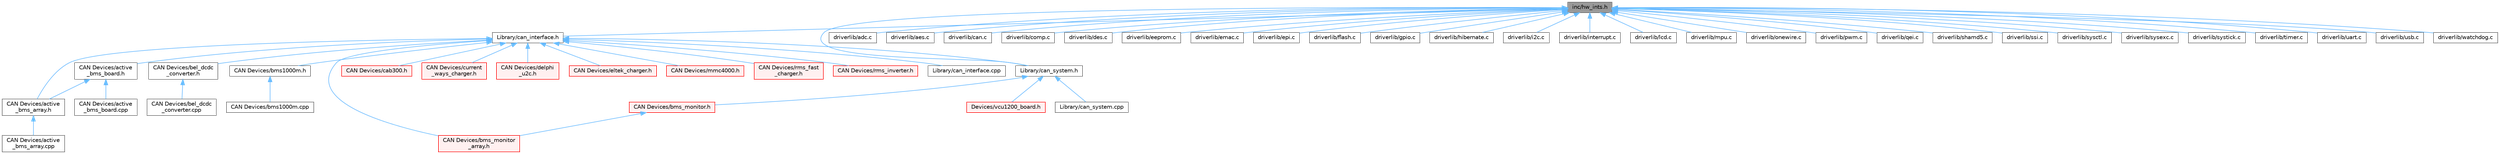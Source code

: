 digraph "inc/hw_ints.h"
{
 // LATEX_PDF_SIZE
  bgcolor="transparent";
  edge [fontname=Helvetica,fontsize=10,labelfontname=Helvetica,labelfontsize=10];
  node [fontname=Helvetica,fontsize=10,shape=box,height=0.2,width=0.4];
  Node1 [label="inc/hw_ints.h",height=0.2,width=0.4,color="gray40", fillcolor="grey60", style="filled", fontcolor="black",tooltip=" "];
  Node1 -> Node2 [dir="back",color="steelblue1",style="solid"];
  Node2 [label="Library/can_interface.h",height=0.2,width=0.4,color="grey40", fillcolor="white", style="filled",URL="$can__interface_8h.html",tooltip=" "];
  Node2 -> Node3 [dir="back",color="steelblue1",style="solid"];
  Node3 [label="CAN Devices/active\l_bms_array.h",height=0.2,width=0.4,color="grey40", fillcolor="white", style="filled",URL="$active__bms__array_8h.html",tooltip=" "];
  Node3 -> Node4 [dir="back",color="steelblue1",style="solid"];
  Node4 [label="CAN Devices/active\l_bms_array.cpp",height=0.2,width=0.4,color="grey40", fillcolor="white", style="filled",URL="$active__bms__array_8cpp.html",tooltip=" "];
  Node2 -> Node5 [dir="back",color="steelblue1",style="solid"];
  Node5 [label="CAN Devices/active\l_bms_board.h",height=0.2,width=0.4,color="grey40", fillcolor="white", style="filled",URL="$active__bms__board_8h.html",tooltip=" "];
  Node5 -> Node3 [dir="back",color="steelblue1",style="solid"];
  Node5 -> Node6 [dir="back",color="steelblue1",style="solid"];
  Node6 [label="CAN Devices/active\l_bms_board.cpp",height=0.2,width=0.4,color="grey40", fillcolor="white", style="filled",URL="$active__bms__board_8cpp.html",tooltip=" "];
  Node2 -> Node7 [dir="back",color="steelblue1",style="solid"];
  Node7 [label="CAN Devices/bel_dcdc\l_converter.h",height=0.2,width=0.4,color="grey40", fillcolor="white", style="filled",URL="$bel__dcdc__converter_8h.html",tooltip=" "];
  Node7 -> Node8 [dir="back",color="steelblue1",style="solid"];
  Node8 [label="CAN Devices/bel_dcdc\l_converter.cpp",height=0.2,width=0.4,color="grey40", fillcolor="white", style="filled",URL="$bel__dcdc__converter_8cpp.html",tooltip=" "];
  Node2 -> Node9 [dir="back",color="steelblue1",style="solid"];
  Node9 [label="CAN Devices/bms1000m.h",height=0.2,width=0.4,color="grey40", fillcolor="white", style="filled",URL="$bms1000m_8h.html",tooltip=" "];
  Node9 -> Node10 [dir="back",color="steelblue1",style="solid"];
  Node10 [label="CAN Devices/bms1000m.cpp",height=0.2,width=0.4,color="grey40", fillcolor="white", style="filled",URL="$bms1000m_8cpp.html",tooltip=" "];
  Node2 -> Node11 [dir="back",color="steelblue1",style="solid"];
  Node11 [label="CAN Devices/bms_monitor\l_array.h",height=0.2,width=0.4,color="red", fillcolor="#FFF0F0", style="filled",URL="$bms__monitor__array_8h.html",tooltip=" "];
  Node2 -> Node13 [dir="back",color="steelblue1",style="solid"];
  Node13 [label="CAN Devices/cab300.h",height=0.2,width=0.4,color="red", fillcolor="#FFF0F0", style="filled",URL="$cab300_8h.html",tooltip=" "];
  Node2 -> Node15 [dir="back",color="steelblue1",style="solid"];
  Node15 [label="CAN Devices/current\l_ways_charger.h",height=0.2,width=0.4,color="red", fillcolor="#FFF0F0", style="filled",URL="$current__ways__charger_8h.html",tooltip=" "];
  Node2 -> Node17 [dir="back",color="steelblue1",style="solid"];
  Node17 [label="CAN Devices/delphi\l_u2c.h",height=0.2,width=0.4,color="red", fillcolor="#FFF0F0", style="filled",URL="$delphi__u2c_8h.html",tooltip=" "];
  Node2 -> Node19 [dir="back",color="steelblue1",style="solid"];
  Node19 [label="CAN Devices/eltek_charger.h",height=0.2,width=0.4,color="red", fillcolor="#FFF0F0", style="filled",URL="$eltek__charger_8h.html",tooltip=" "];
  Node2 -> Node21 [dir="back",color="steelblue1",style="solid"];
  Node21 [label="CAN Devices/mmc4000.h",height=0.2,width=0.4,color="red", fillcolor="#FFF0F0", style="filled",URL="$mmc4000_8h.html",tooltip=" "];
  Node2 -> Node23 [dir="back",color="steelblue1",style="solid"];
  Node23 [label="CAN Devices/rms_fast\l_charger.h",height=0.2,width=0.4,color="red", fillcolor="#FFF0F0", style="filled",URL="$rms__fast__charger_8h.html",tooltip=" "];
  Node2 -> Node25 [dir="back",color="steelblue1",style="solid"];
  Node25 [label="CAN Devices/rms_inverter.h",height=0.2,width=0.4,color="red", fillcolor="#FFF0F0", style="filled",URL="$rms__inverter_8h.html",tooltip=" "];
  Node2 -> Node27 [dir="back",color="steelblue1",style="solid"];
  Node27 [label="Library/can_interface.cpp",height=0.2,width=0.4,color="grey40", fillcolor="white", style="filled",URL="$can__interface_8cpp.html",tooltip=" "];
  Node2 -> Node28 [dir="back",color="steelblue1",style="solid"];
  Node28 [label="Library/can_system.h",height=0.2,width=0.4,color="grey40", fillcolor="white", style="filled",URL="$can__system_8h.html",tooltip=" "];
  Node28 -> Node29 [dir="back",color="steelblue1",style="solid"];
  Node29 [label="CAN Devices/bms_monitor.h",height=0.2,width=0.4,color="red", fillcolor="#FFF0F0", style="filled",URL="$bms__monitor_8h.html",tooltip=" "];
  Node29 -> Node11 [dir="back",color="steelblue1",style="solid"];
  Node28 -> Node31 [dir="back",color="steelblue1",style="solid"];
  Node31 [label="Devices/vcu1200_board.h",height=0.2,width=0.4,color="red", fillcolor="#FFF0F0", style="filled",URL="$vcu1200__board_8h.html",tooltip=" "];
  Node28 -> Node41 [dir="back",color="steelblue1",style="solid"];
  Node41 [label="Library/can_system.cpp",height=0.2,width=0.4,color="grey40", fillcolor="white", style="filled",URL="$can__system_8cpp.html",tooltip=" "];
  Node1 -> Node28 [dir="back",color="steelblue1",style="solid"];
  Node1 -> Node42 [dir="back",color="steelblue1",style="solid"];
  Node42 [label="driverlib/adc.c",height=0.2,width=0.4,color="grey40", fillcolor="white", style="filled",URL="$adc_8c.html",tooltip=" "];
  Node1 -> Node43 [dir="back",color="steelblue1",style="solid"];
  Node43 [label="driverlib/aes.c",height=0.2,width=0.4,color="grey40", fillcolor="white", style="filled",URL="$aes_8c.html",tooltip=" "];
  Node1 -> Node44 [dir="back",color="steelblue1",style="solid"];
  Node44 [label="driverlib/can.c",height=0.2,width=0.4,color="grey40", fillcolor="white", style="filled",URL="$can_8c.html",tooltip=" "];
  Node1 -> Node45 [dir="back",color="steelblue1",style="solid"];
  Node45 [label="driverlib/comp.c",height=0.2,width=0.4,color="grey40", fillcolor="white", style="filled",URL="$comp_8c.html",tooltip=" "];
  Node1 -> Node46 [dir="back",color="steelblue1",style="solid"];
  Node46 [label="driverlib/des.c",height=0.2,width=0.4,color="grey40", fillcolor="white", style="filled",URL="$des_8c.html",tooltip=" "];
  Node1 -> Node47 [dir="back",color="steelblue1",style="solid"];
  Node47 [label="driverlib/eeprom.c",height=0.2,width=0.4,color="grey40", fillcolor="white", style="filled",URL="$eeprom_8c.html",tooltip=" "];
  Node1 -> Node48 [dir="back",color="steelblue1",style="solid"];
  Node48 [label="driverlib/emac.c",height=0.2,width=0.4,color="grey40", fillcolor="white", style="filled",URL="$emac_8c.html",tooltip=" "];
  Node1 -> Node49 [dir="back",color="steelblue1",style="solid"];
  Node49 [label="driverlib/epi.c",height=0.2,width=0.4,color="grey40", fillcolor="white", style="filled",URL="$epi_8c.html",tooltip=" "];
  Node1 -> Node50 [dir="back",color="steelblue1",style="solid"];
  Node50 [label="driverlib/flash.c",height=0.2,width=0.4,color="grey40", fillcolor="white", style="filled",URL="$flash_8c.html",tooltip=" "];
  Node1 -> Node51 [dir="back",color="steelblue1",style="solid"];
  Node51 [label="driverlib/gpio.c",height=0.2,width=0.4,color="grey40", fillcolor="white", style="filled",URL="$gpio_8c.html",tooltip=" "];
  Node1 -> Node52 [dir="back",color="steelblue1",style="solid"];
  Node52 [label="driverlib/hibernate.c",height=0.2,width=0.4,color="grey40", fillcolor="white", style="filled",URL="$hibernate_8c.html",tooltip=" "];
  Node1 -> Node53 [dir="back",color="steelblue1",style="solid"];
  Node53 [label="driverlib/i2c.c",height=0.2,width=0.4,color="grey40", fillcolor="white", style="filled",URL="$i2c_8c.html",tooltip=" "];
  Node1 -> Node54 [dir="back",color="steelblue1",style="solid"];
  Node54 [label="driverlib/interrupt.c",height=0.2,width=0.4,color="grey40", fillcolor="white", style="filled",URL="$interrupt_8c.html",tooltip=" "];
  Node1 -> Node55 [dir="back",color="steelblue1",style="solid"];
  Node55 [label="driverlib/lcd.c",height=0.2,width=0.4,color="grey40", fillcolor="white", style="filled",URL="$lcd_8c.html",tooltip=" "];
  Node1 -> Node56 [dir="back",color="steelblue1",style="solid"];
  Node56 [label="driverlib/mpu.c",height=0.2,width=0.4,color="grey40", fillcolor="white", style="filled",URL="$mpu_8c.html",tooltip=" "];
  Node1 -> Node57 [dir="back",color="steelblue1",style="solid"];
  Node57 [label="driverlib/onewire.c",height=0.2,width=0.4,color="grey40", fillcolor="white", style="filled",URL="$onewire_8c.html",tooltip=" "];
  Node1 -> Node58 [dir="back",color="steelblue1",style="solid"];
  Node58 [label="driverlib/pwm.c",height=0.2,width=0.4,color="grey40", fillcolor="white", style="filled",URL="$pwm_8c.html",tooltip=" "];
  Node1 -> Node59 [dir="back",color="steelblue1",style="solid"];
  Node59 [label="driverlib/qei.c",height=0.2,width=0.4,color="grey40", fillcolor="white", style="filled",URL="$qei_8c.html",tooltip=" "];
  Node1 -> Node60 [dir="back",color="steelblue1",style="solid"];
  Node60 [label="driverlib/shamd5.c",height=0.2,width=0.4,color="grey40", fillcolor="white", style="filled",URL="$shamd5_8c.html",tooltip=" "];
  Node1 -> Node61 [dir="back",color="steelblue1",style="solid"];
  Node61 [label="driverlib/ssi.c",height=0.2,width=0.4,color="grey40", fillcolor="white", style="filled",URL="$ssi_8c.html",tooltip=" "];
  Node1 -> Node62 [dir="back",color="steelblue1",style="solid"];
  Node62 [label="driverlib/sysctl.c",height=0.2,width=0.4,color="grey40", fillcolor="white", style="filled",URL="$sysctl_8c.html",tooltip=" "];
  Node1 -> Node63 [dir="back",color="steelblue1",style="solid"];
  Node63 [label="driverlib/sysexc.c",height=0.2,width=0.4,color="grey40", fillcolor="white", style="filled",URL="$sysexc_8c.html",tooltip=" "];
  Node1 -> Node64 [dir="back",color="steelblue1",style="solid"];
  Node64 [label="driverlib/systick.c",height=0.2,width=0.4,color="grey40", fillcolor="white", style="filled",URL="$systick_8c.html",tooltip=" "];
  Node1 -> Node65 [dir="back",color="steelblue1",style="solid"];
  Node65 [label="driverlib/timer.c",height=0.2,width=0.4,color="grey40", fillcolor="white", style="filled",URL="$timer_8c.html",tooltip=" "];
  Node1 -> Node66 [dir="back",color="steelblue1",style="solid"];
  Node66 [label="driverlib/uart.c",height=0.2,width=0.4,color="grey40", fillcolor="white", style="filled",URL="$uart_8c.html",tooltip=" "];
  Node1 -> Node67 [dir="back",color="steelblue1",style="solid"];
  Node67 [label="driverlib/usb.c",height=0.2,width=0.4,color="grey40", fillcolor="white", style="filled",URL="$usb_8c.html",tooltip=" "];
  Node1 -> Node68 [dir="back",color="steelblue1",style="solid"];
  Node68 [label="driverlib/watchdog.c",height=0.2,width=0.4,color="grey40", fillcolor="white", style="filled",URL="$watchdog_8c.html",tooltip=" "];
}
